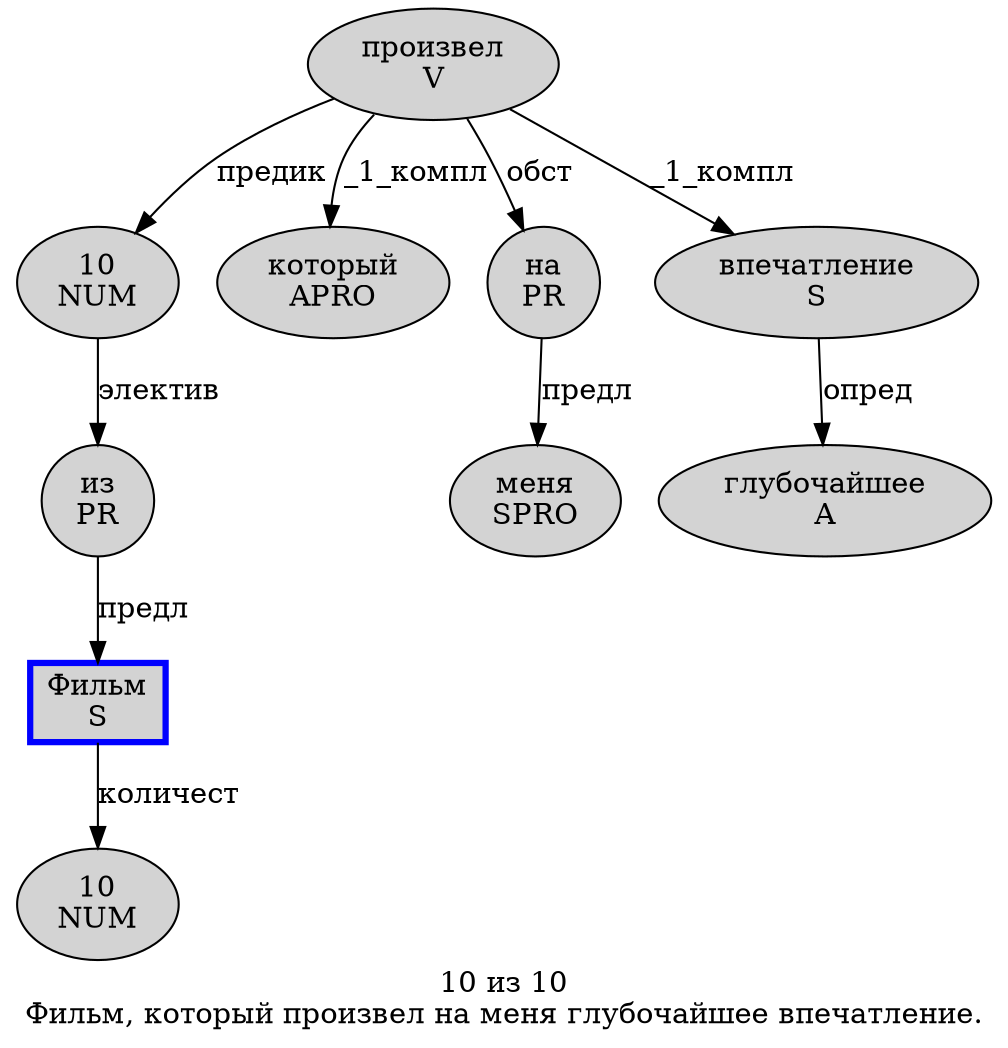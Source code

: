 digraph SENTENCE_335 {
	graph [label="10 из 10
Фильм, который произвел на меня глубочайшее впечатление."]
	node [style=filled]
		0 [label="10
NUM" color="" fillcolor=lightgray penwidth=1 shape=ellipse]
		1 [label="из
PR" color="" fillcolor=lightgray penwidth=1 shape=ellipse]
		2 [label="10
NUM" color="" fillcolor=lightgray penwidth=1 shape=ellipse]
		3 [label="Фильм
S" color=blue fillcolor=lightgray penwidth=3 shape=box]
		5 [label="который
APRO" color="" fillcolor=lightgray penwidth=1 shape=ellipse]
		6 [label="произвел
V" color="" fillcolor=lightgray penwidth=1 shape=ellipse]
		7 [label="на
PR" color="" fillcolor=lightgray penwidth=1 shape=ellipse]
		8 [label="меня
SPRO" color="" fillcolor=lightgray penwidth=1 shape=ellipse]
		9 [label="глубочайшее
A" color="" fillcolor=lightgray penwidth=1 shape=ellipse]
		10 [label="впечатление
S" color="" fillcolor=lightgray penwidth=1 shape=ellipse]
			7 -> 8 [label="предл"]
			1 -> 3 [label="предл"]
			6 -> 0 [label="предик"]
			6 -> 5 [label="_1_компл"]
			6 -> 7 [label="обст"]
			6 -> 10 [label="_1_компл"]
			3 -> 2 [label="количест"]
			0 -> 1 [label="электив"]
			10 -> 9 [label="опред"]
}